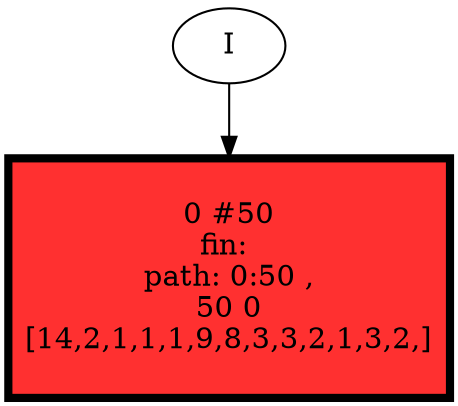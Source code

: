 // produced with flexfringe // 
digraph DFA {
	0 [label="root" shape=box];
		I -> 0;
	0 [ label="0 #50
fin: 
 path: 0:50 , 
50 0
[14,2,1,1,1,9,8,3,3,2,1,3,2,]" , style=filled, fillcolor="firebrick1", width=1.59571, height=1.59571, penwidth=3.93183];
}
